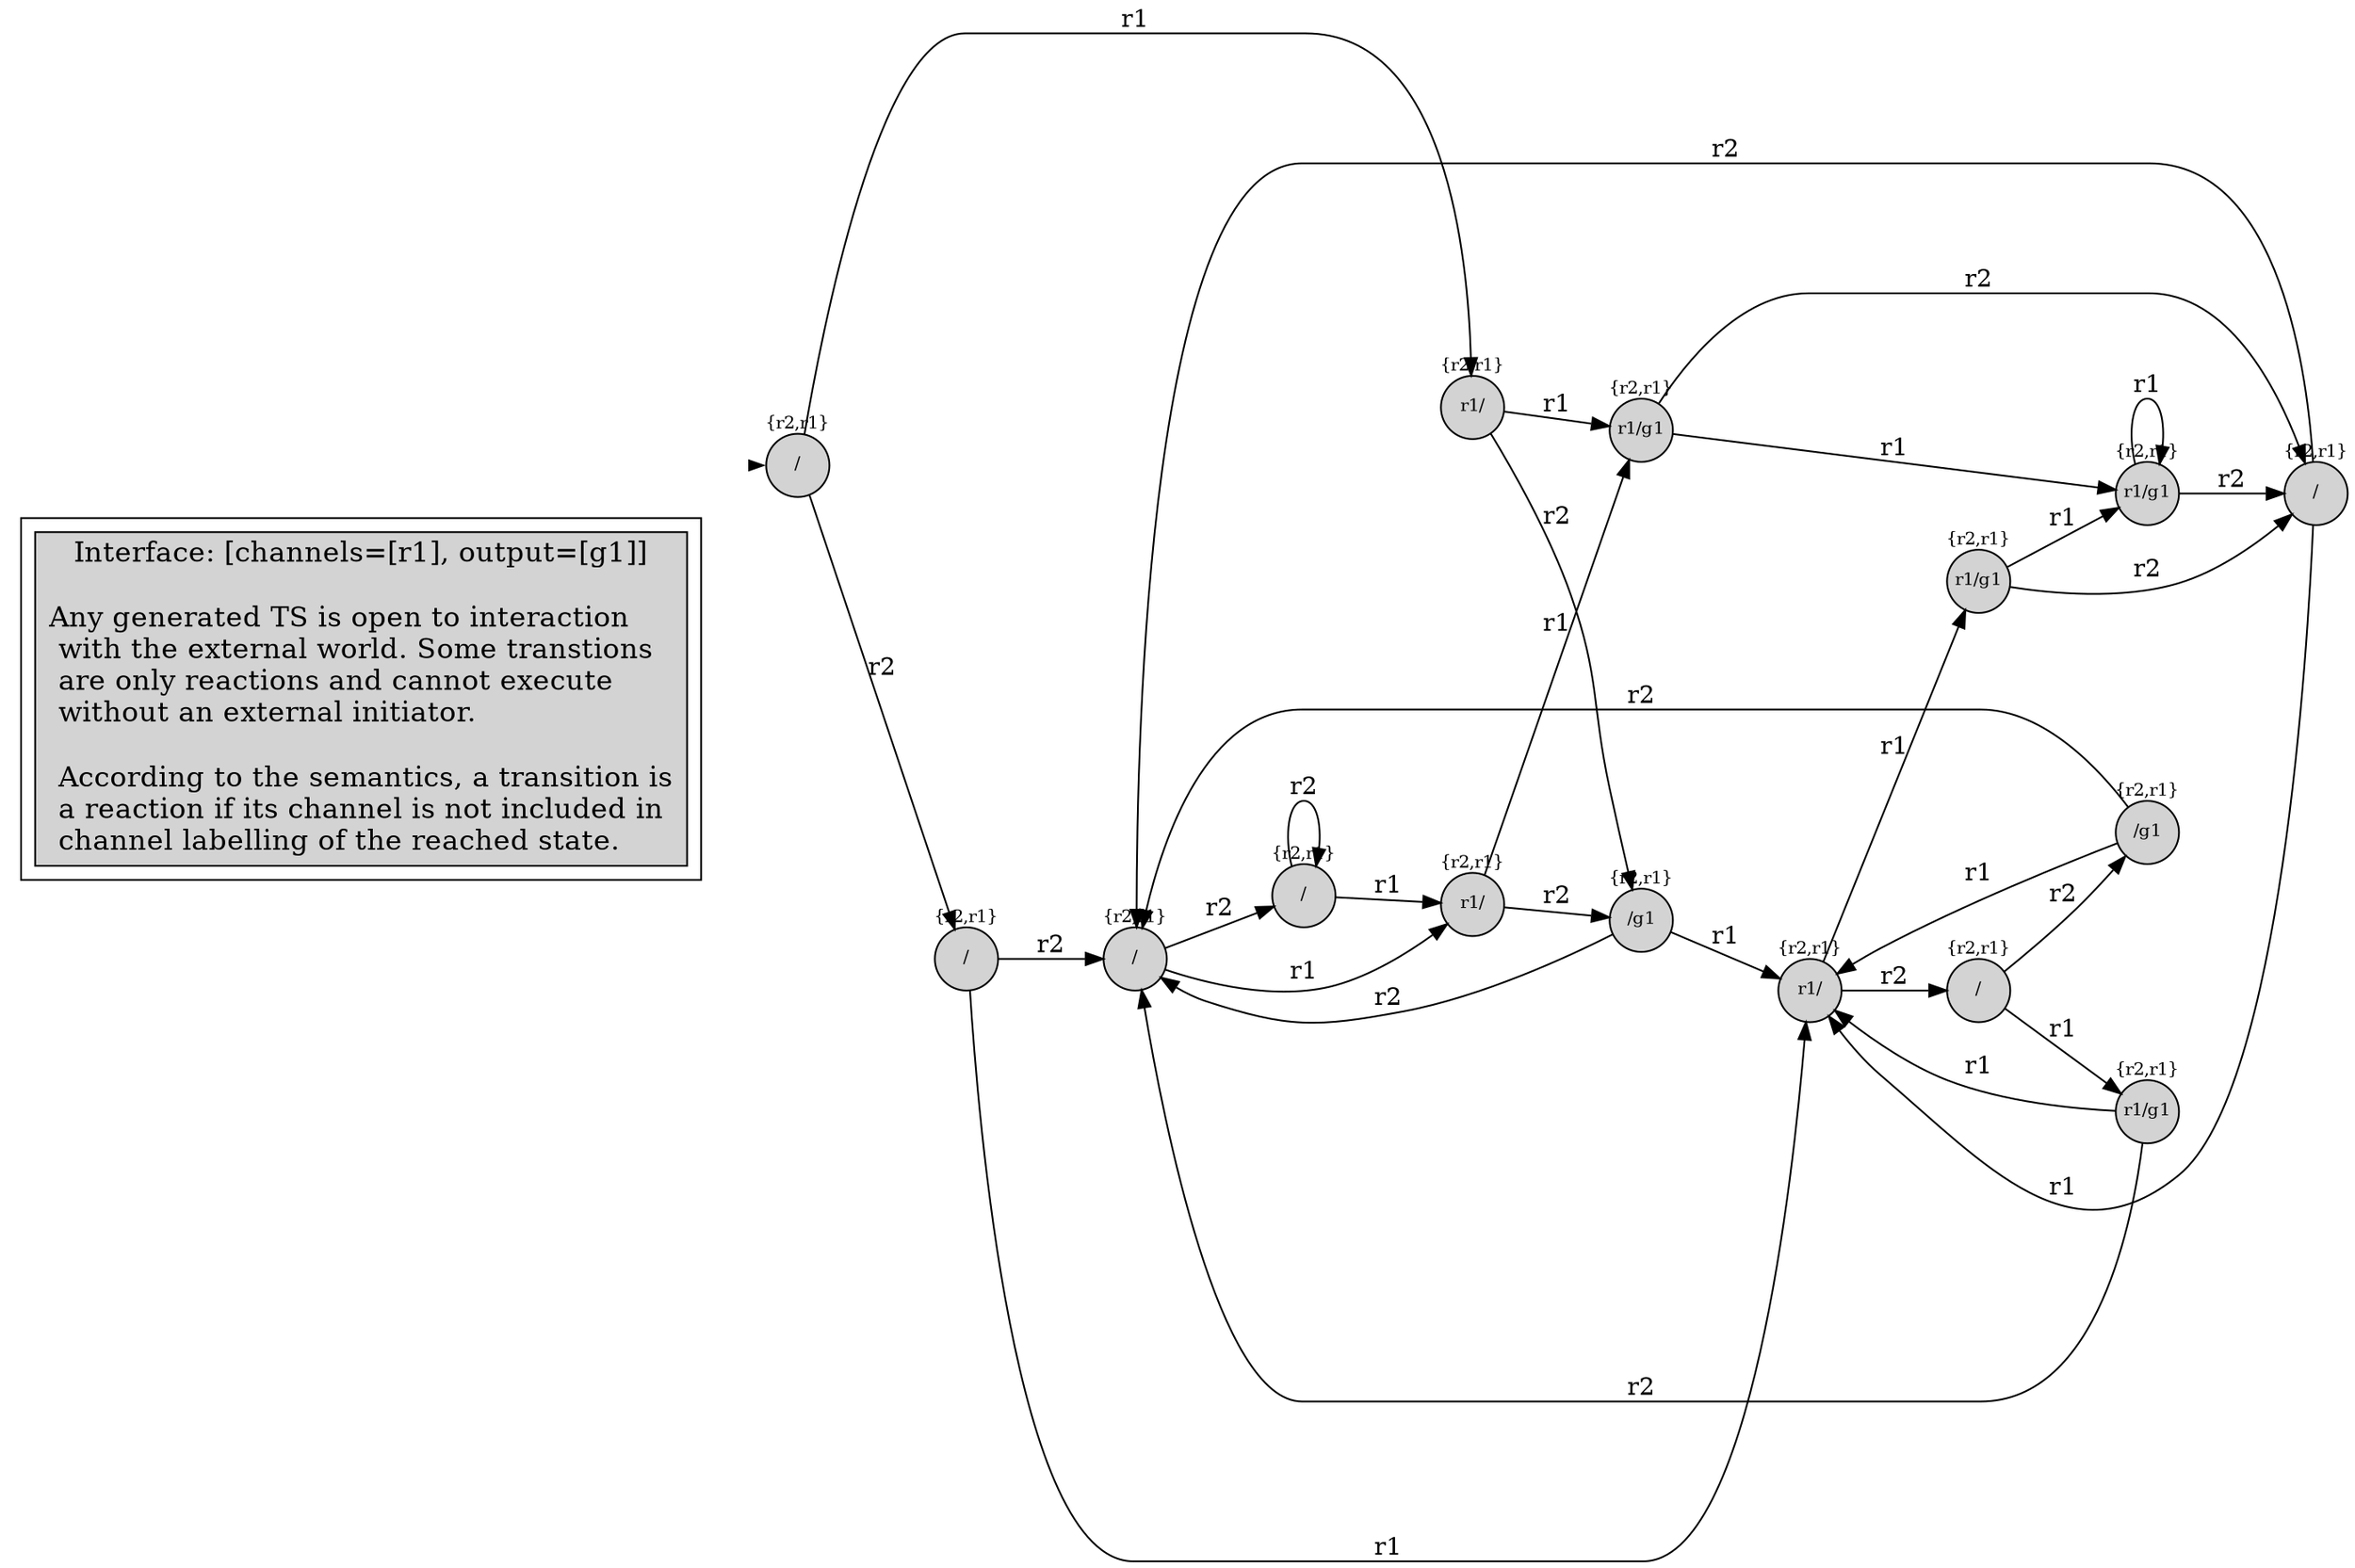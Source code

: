digraph G {
graph [rankdir=LR,ranksep=.6,nodesep=0.5];


subgraph cluster_L { "" [shape=box fontsize=16 style="filled" label=

"Interface: [channels=[r1], output=[g1]]

Any generated TS is open to interaction\l with the external world. Some transtions\l are only reactions and cannot execute\l without an external initiator.\l\l According to the semantics, a transition is\l a reaction if its channel is not included in\l channel labelling of the reached state.\l"]}





node[shape=circle style=filled fixedsize=true fontsize=10]

init [shape=point,style=invis];
	14[label="{r2,r1}

/


"]

	12[label="{r2,r1}

r1/g1


"]

	13[label="{r2,r1}

/g1


"]

	2[label="{r2,r1}

/


"]

	6[label="{r2,r1}

r1/


"]

	9[label="{r2,r1}

/


"]

	7[label="{r2,r1}

/


"]

	4[label="{r2,r1}

/g1


"]

	8[label="{r2,r1}

r1/g1


"]

	3[label="{r2,r1}

r1/g1


"]

	5[label="{r2,r1}

r1/g1


"]

	1[label="{r2,r1}

r1/


"]

	10[label="{r2,r1}

r1/


"]

	0[label="{r2,r1}

/


"]

	11[label="{r2,r1}

/


"]

	 init -> 0[penwidth=0,tooltip="initial state"];

	1 -> 4[label="r2"];

	5 -> 7[label="r2"];

	14 -> 13[label="r2"];

	9 -> 11[label="r2"];

	9 -> 6[label="r1"];

	10 -> 14[label="r2"];

	14 -> 12[label="r1"];

	1 -> 3[label="r1"];

	11 -> 6[label="r1"];

	3 -> 5[label="r1"];

	7 -> 10[label="r1"];

	10 -> 8[label="r1"];

	13 -> 9[label="r2"];

	4 -> 9[label="r2"];

	0 -> 1[label="r1"];

	3 -> 7[label="r2"];

	2 -> 9[label="r2"];

	8 -> 5[label="r1"];

	0 -> 2[label="r2"];

	5 -> 5[label="r1"];

	7 -> 9[label="r2"];

	12 -> 9[label="r2"];

	2 -> 10[label="r1"];

	6 -> 4[label="r2"];

	6 -> 3[label="r1"];

	12 -> 10[label="r1"];

	4 -> 10[label="r1"];

	11 -> 11[label="r2"];

	8 -> 7[label="r2"];

	13 -> 10[label="r1"];


}
